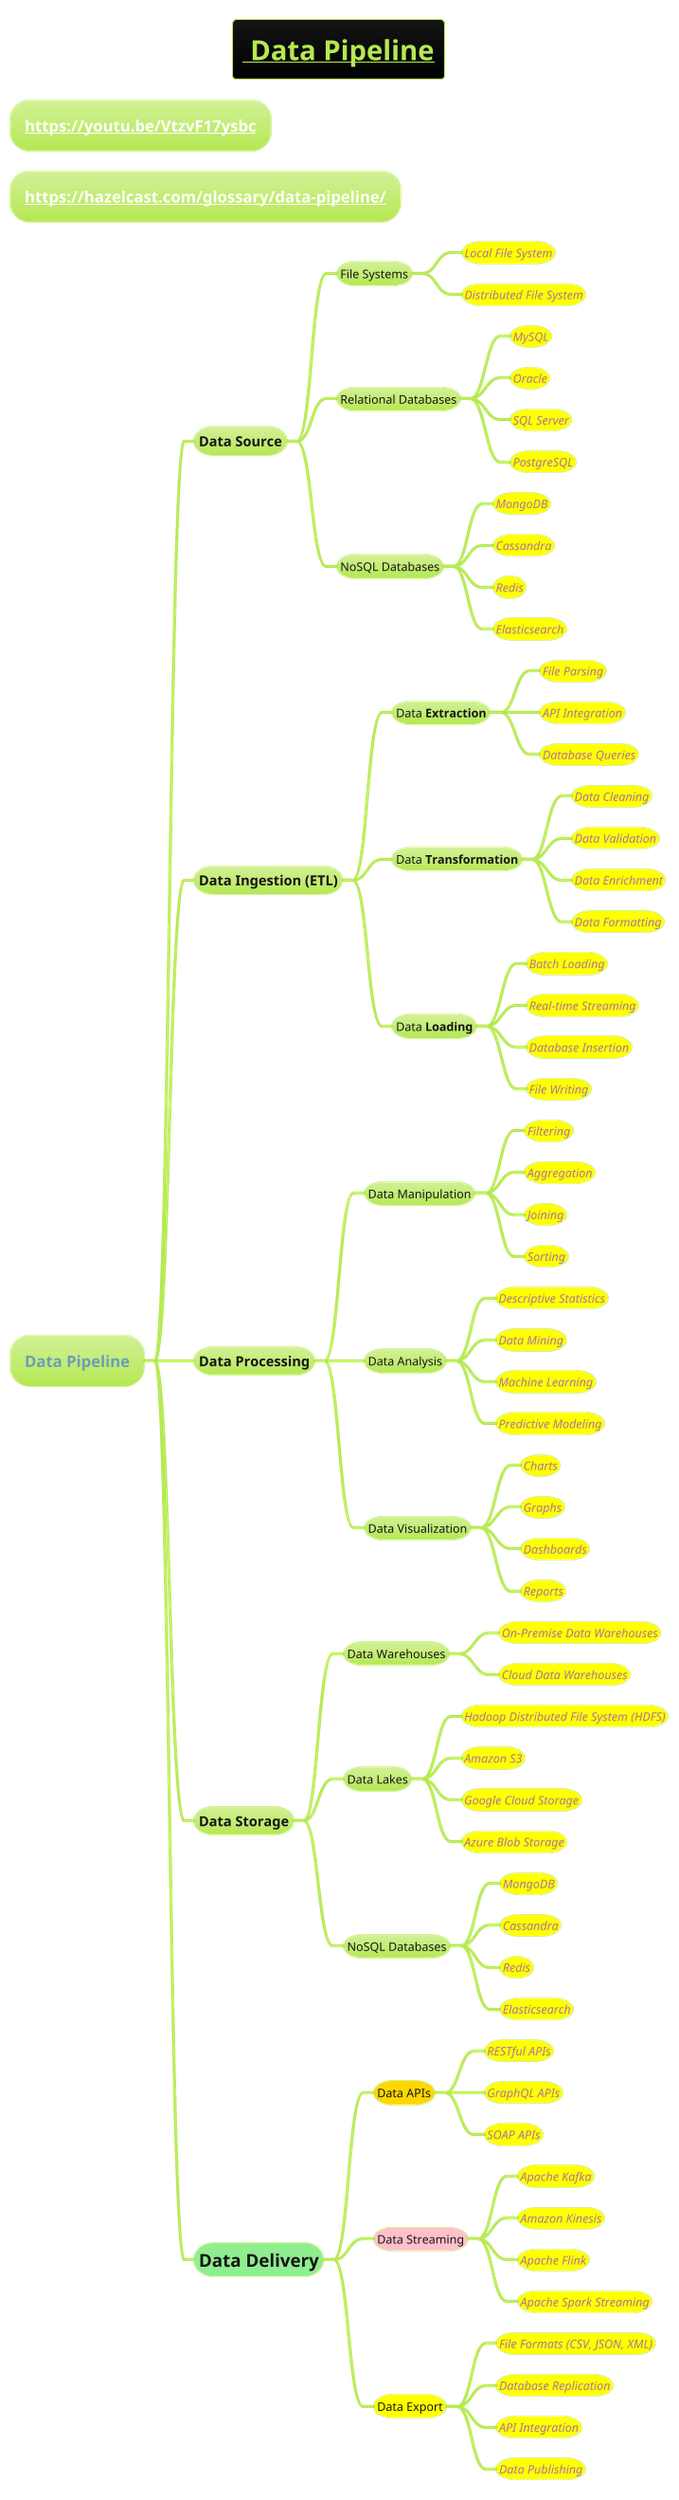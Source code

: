 @startmindmap
title =__ Data Pipeline__
!theme hacker

* **[[https://youtu.be/VtzvF17ysbc  ]]**
* **[[https://hazelcast.com/glossary/data-pipeline/]]**

* Data Pipeline
** Data Source
*** File Systems
****[#yellow] ====<size:12>Local File System
****[#yellow] ====<size:12>Distributed File System
*** Relational Databases
****[#yellow] ====<size:12>MySQL
****[#yellow] ====<size:12>Oracle
****[#yellow] ====<size:12>SQL Server
****[#yellow] ====<size:12>PostgreSQL
*** NoSQL Databases
****[#yellow] ====<size:12>MongoDB
****[#yellow] ====<size:12>Cassandra
****[#yellow] ====<size:12>Redis
****[#yellow] ====<size:12>Elasticsearch
** Data Ingestion (ETL)
*** Data **Extraction**
****[#yellow] ====<size:12>File Parsing
****[#yellow] ====<size:12>API Integration
****[#yellow] ====<size:12>Database Queries
*** Data **Transformation**
****[#yellow] ====<size:12>Data Cleaning
****[#yellow] ====<size:12>Data Validation
****[#yellow] ====<size:12>Data Enrichment
****[#yellow] ====<size:12>Data Formatting
*** Data **Loading**
****[#yellow] ====<size:12>Batch Loading
****[#yellow] ====<size:12>Real-time Streaming
****[#yellow] ====<size:12>Database Insertion
****[#yellow] ====<size:12>File Writing
** Data Processing
*** Data Manipulation
****[#yellow] ====<size:12>Filtering
****[#yellow] ====<size:12>Aggregation
****[#yellow] ====<size:12>Joining
****[#yellow] ====<size:12>Sorting
*** Data Analysis
****[#yellow] ====<size:12>Descriptive Statistics
****[#yellow] ====<size:12>Data Mining
****[#yellow] ====<size:12>Machine Learning
****[#yellow] ====<size:12>Predictive Modeling
*** Data Visualization
****[#yellow] ====<size:12>Charts
****[#yellow] ====<size:12>Graphs
****[#yellow] ====<size:12>Dashboards
****[#yellow] ====<size:12>Reports
** Data Storage
*** Data Warehouses
****[#yellow] ====<size:12>On-Premise Data Warehouses
****[#yellow] ====<size:12>Cloud Data Warehouses
*** Data Lakes
****[#yellow] ====<size:12>Hadoop Distributed File System (HDFS)
****[#yellow] ====<size:12>Amazon S3
****[#yellow] ====<size:12>Google Cloud Storage
****[#yellow] ====<size:12>Azure Blob Storage
*** NoSQL Databases
****[#yellow] ====<size:12>MongoDB
****[#yellow] ====<size:12>Cassandra
****[#yellow] ====<size:12>Redis
****[#yellow] ====<size:12>Elasticsearch
**[#lightgreen] =Data Delivery
***[#gold] Data APIs
****[#yellow] ====<size:12>RESTful APIs
****[#yellow] ====<size:12>GraphQL APIs
****[#yellow] ====<size:12>SOAP APIs
***[#pink] Data Streaming
****[#yellow] ====<size:12>Apache Kafka
****[#yellow] ====<size:12>Amazon Kinesis
****[#yellow] ====<size:12>Apache Flink
****[#yellow] ====<size:12>Apache Spark Streaming
***[#yellow] Data Export
****[#yellow] ====<size:12>File Formats (CSV, JSON, XML)
****[#yellow] ====<size:12>Database Replication
****[#yellow] ====<size:12>API Integration
****[#yellow] ====<size:12>Data Publishing
@endmindmap
